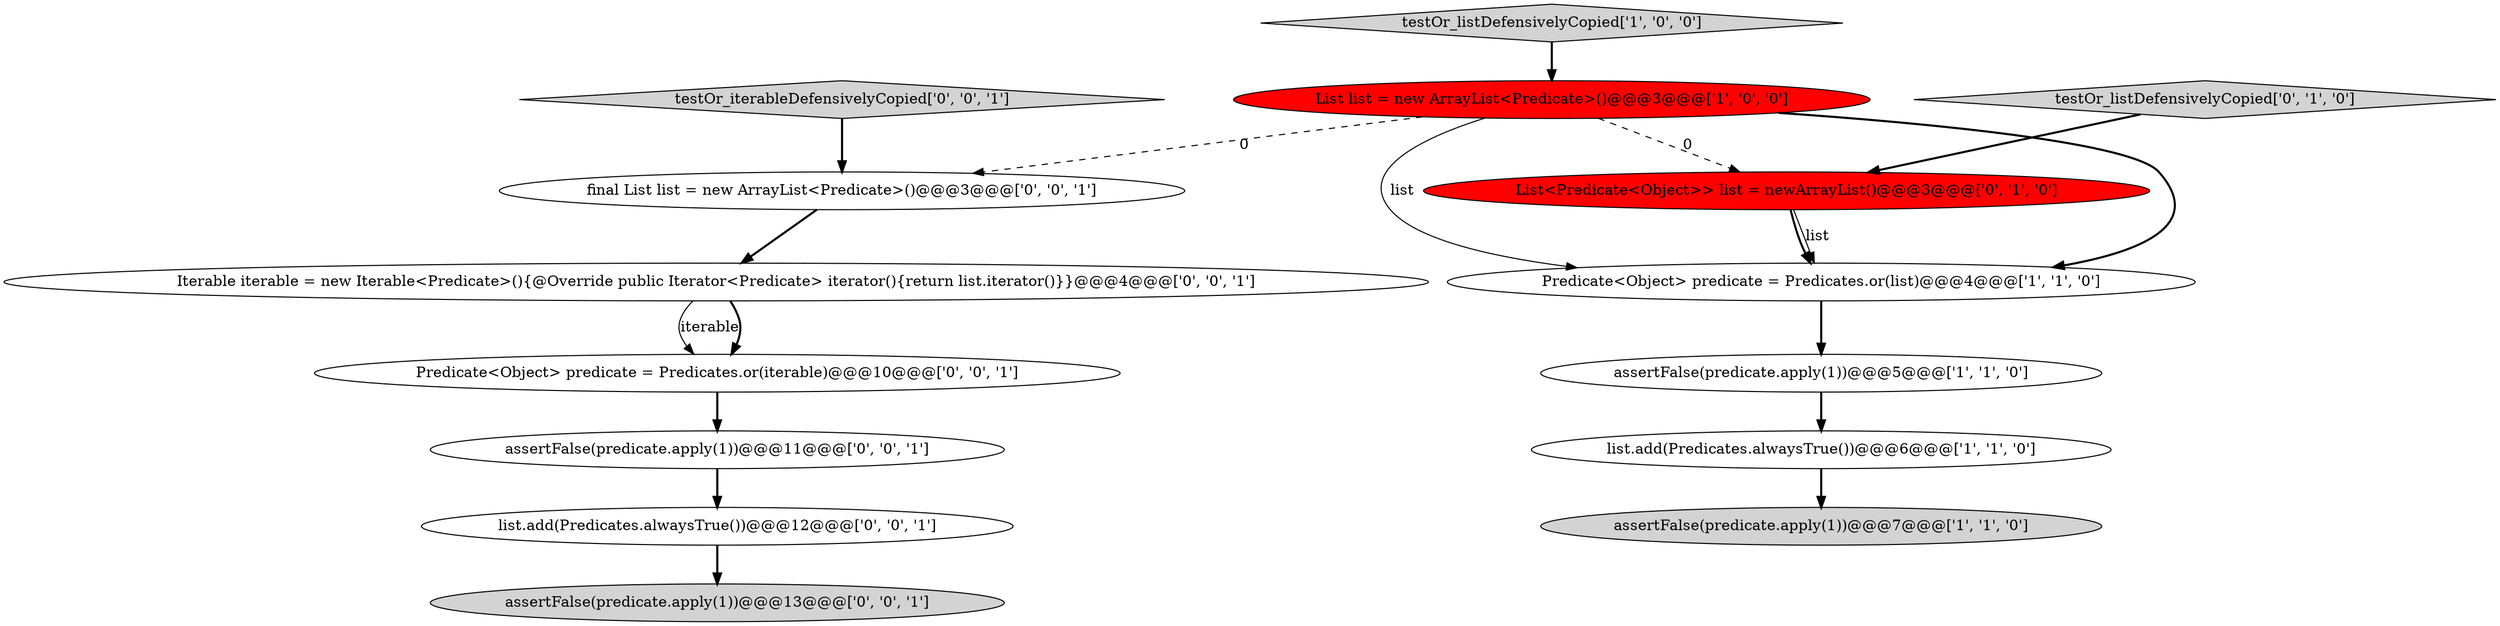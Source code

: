 digraph {
13 [style = filled, label = "Predicate<Object> predicate = Predicates.or(iterable)@@@10@@@['0', '0', '1']", fillcolor = white, shape = ellipse image = "AAA0AAABBB3BBB"];
11 [style = filled, label = "Iterable iterable = new Iterable<Predicate>(){@Override public Iterator<Predicate> iterator(){return list.iterator()}}@@@4@@@['0', '0', '1']", fillcolor = white, shape = ellipse image = "AAA0AAABBB3BBB"];
14 [style = filled, label = "assertFalse(predicate.apply(1))@@@13@@@['0', '0', '1']", fillcolor = lightgray, shape = ellipse image = "AAA0AAABBB3BBB"];
12 [style = filled, label = "assertFalse(predicate.apply(1))@@@11@@@['0', '0', '1']", fillcolor = white, shape = ellipse image = "AAA0AAABBB3BBB"];
7 [style = filled, label = "testOr_listDefensivelyCopied['0', '1', '0']", fillcolor = lightgray, shape = diamond image = "AAA0AAABBB2BBB"];
3 [style = filled, label = "list.add(Predicates.alwaysTrue())@@@6@@@['1', '1', '0']", fillcolor = white, shape = ellipse image = "AAA0AAABBB1BBB"];
1 [style = filled, label = "assertFalse(predicate.apply(1))@@@7@@@['1', '1', '0']", fillcolor = lightgray, shape = ellipse image = "AAA0AAABBB1BBB"];
0 [style = filled, label = "Predicate<Object> predicate = Predicates.or(list)@@@4@@@['1', '1', '0']", fillcolor = white, shape = ellipse image = "AAA0AAABBB1BBB"];
4 [style = filled, label = "testOr_listDefensivelyCopied['1', '0', '0']", fillcolor = lightgray, shape = diamond image = "AAA0AAABBB1BBB"];
8 [style = filled, label = "list.add(Predicates.alwaysTrue())@@@12@@@['0', '0', '1']", fillcolor = white, shape = ellipse image = "AAA0AAABBB3BBB"];
9 [style = filled, label = "final List list = new ArrayList<Predicate>()@@@3@@@['0', '0', '1']", fillcolor = white, shape = ellipse image = "AAA0AAABBB3BBB"];
5 [style = filled, label = "assertFalse(predicate.apply(1))@@@5@@@['1', '1', '0']", fillcolor = white, shape = ellipse image = "AAA0AAABBB1BBB"];
6 [style = filled, label = "List<Predicate<Object>> list = newArrayList()@@@3@@@['0', '1', '0']", fillcolor = red, shape = ellipse image = "AAA1AAABBB2BBB"];
10 [style = filled, label = "testOr_iterableDefensivelyCopied['0', '0', '1']", fillcolor = lightgray, shape = diamond image = "AAA0AAABBB3BBB"];
2 [style = filled, label = "List list = new ArrayList<Predicate>()@@@3@@@['1', '0', '0']", fillcolor = red, shape = ellipse image = "AAA1AAABBB1BBB"];
5->3 [style = bold, label=""];
8->14 [style = bold, label=""];
2->0 [style = solid, label="list"];
10->9 [style = bold, label=""];
2->0 [style = bold, label=""];
6->0 [style = bold, label=""];
13->12 [style = bold, label=""];
4->2 [style = bold, label=""];
9->11 [style = bold, label=""];
3->1 [style = bold, label=""];
11->13 [style = solid, label="iterable"];
2->9 [style = dashed, label="0"];
12->8 [style = bold, label=""];
11->13 [style = bold, label=""];
7->6 [style = bold, label=""];
0->5 [style = bold, label=""];
6->0 [style = solid, label="list"];
2->6 [style = dashed, label="0"];
}
